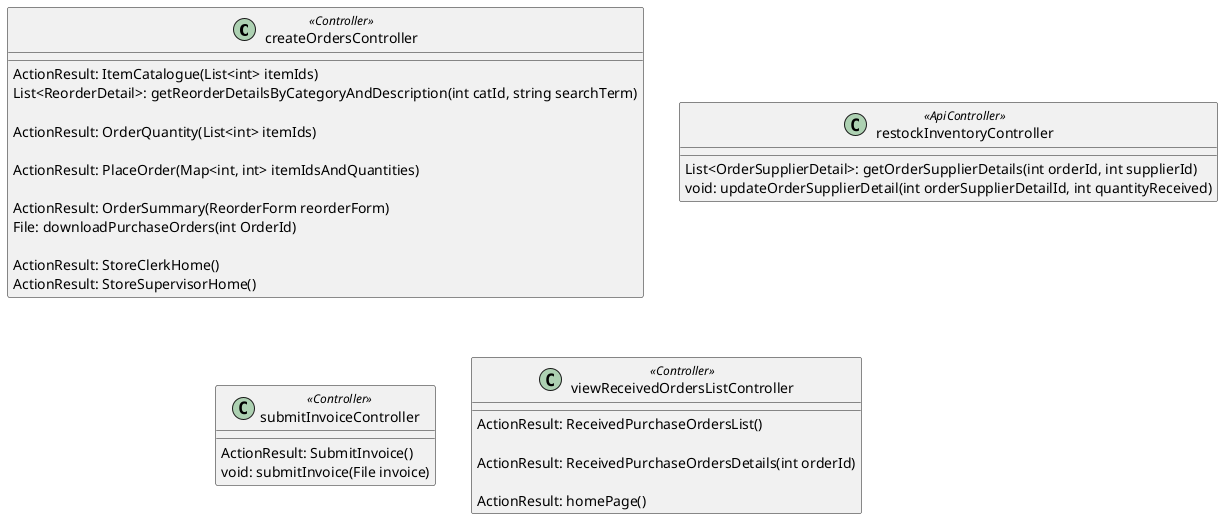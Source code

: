 @startuml
'' Ordering Package
' Store Clerk and Store Supervisor(?)
class createOrdersController <<Controller>> {
    ' 2.3.1 ItemCatalogue
    ' itemIds can be null. If not null, change the text of Add buttons for items in the itemIds to Added
    ActionResult: ItemCatalogue(List<int> itemIds)
    ' On click search. Can consider either AJAX, or just filter based on data passed to frontend
    List<ReorderDetail>: getReorderDetailsByCategoryAndDescription(int catId, string searchTerm)

    ' 2.3.2 OrderQuantity
    ' Generate items to display based in itemIds
    ActionResult: OrderQuantity(List<int> itemIds)

    ' 2.3.3 PlaceOrder
    ActionResult: PlaceOrder(Map<int, int> itemIdsAndQuantities)

    ' 2.3.4 OrderSummary
    ' TODO: Jack and Khim Yang to discuss on how to pass data from controller to service
    ActionResult: OrderSummary(ReorderForm reorderForm)
    File: downloadPurchaseOrders(int OrderId)

    ActionResult: StoreClerkHome()
    ActionResult: StoreSupervisorHome()
}

' Store Clerk and Store Supervisor
class restockInventoryController <<ApiController>> {
    ' if orderid and supplierid is null, return first undelivered orderSuppplierDetail
    List<OrderSupplierDetail>: getOrderSupplierDetails(int orderId, int supplierId)
    void: updateOrderSupplierDetail(int orderSupplierDetailId, int quantityReceived)
}

' Store Clerk
class submitInvoiceController <<Controller>> {
    ' 2.3.6 SubmitInvoice
    ActionResult: SubmitInvoice()
    void: submitInvoice(File invoice)
}

' Store Clerk, Store Manager and Store Supervisor
class viewReceivedOrdersListController <<Controller>> {
    ' 2.3.7 ReceivedPurchaseOrdersList
    ActionResult: ReceivedPurchaseOrdersList()

    ' 2.3.8 ReceivedPurchaseOrdersDetails
    ' on click View Details buttons
    ActionResult: ReceivedPurchaseOrdersDetails(int orderId)

    ActionResult: homePage()
}
@enduml